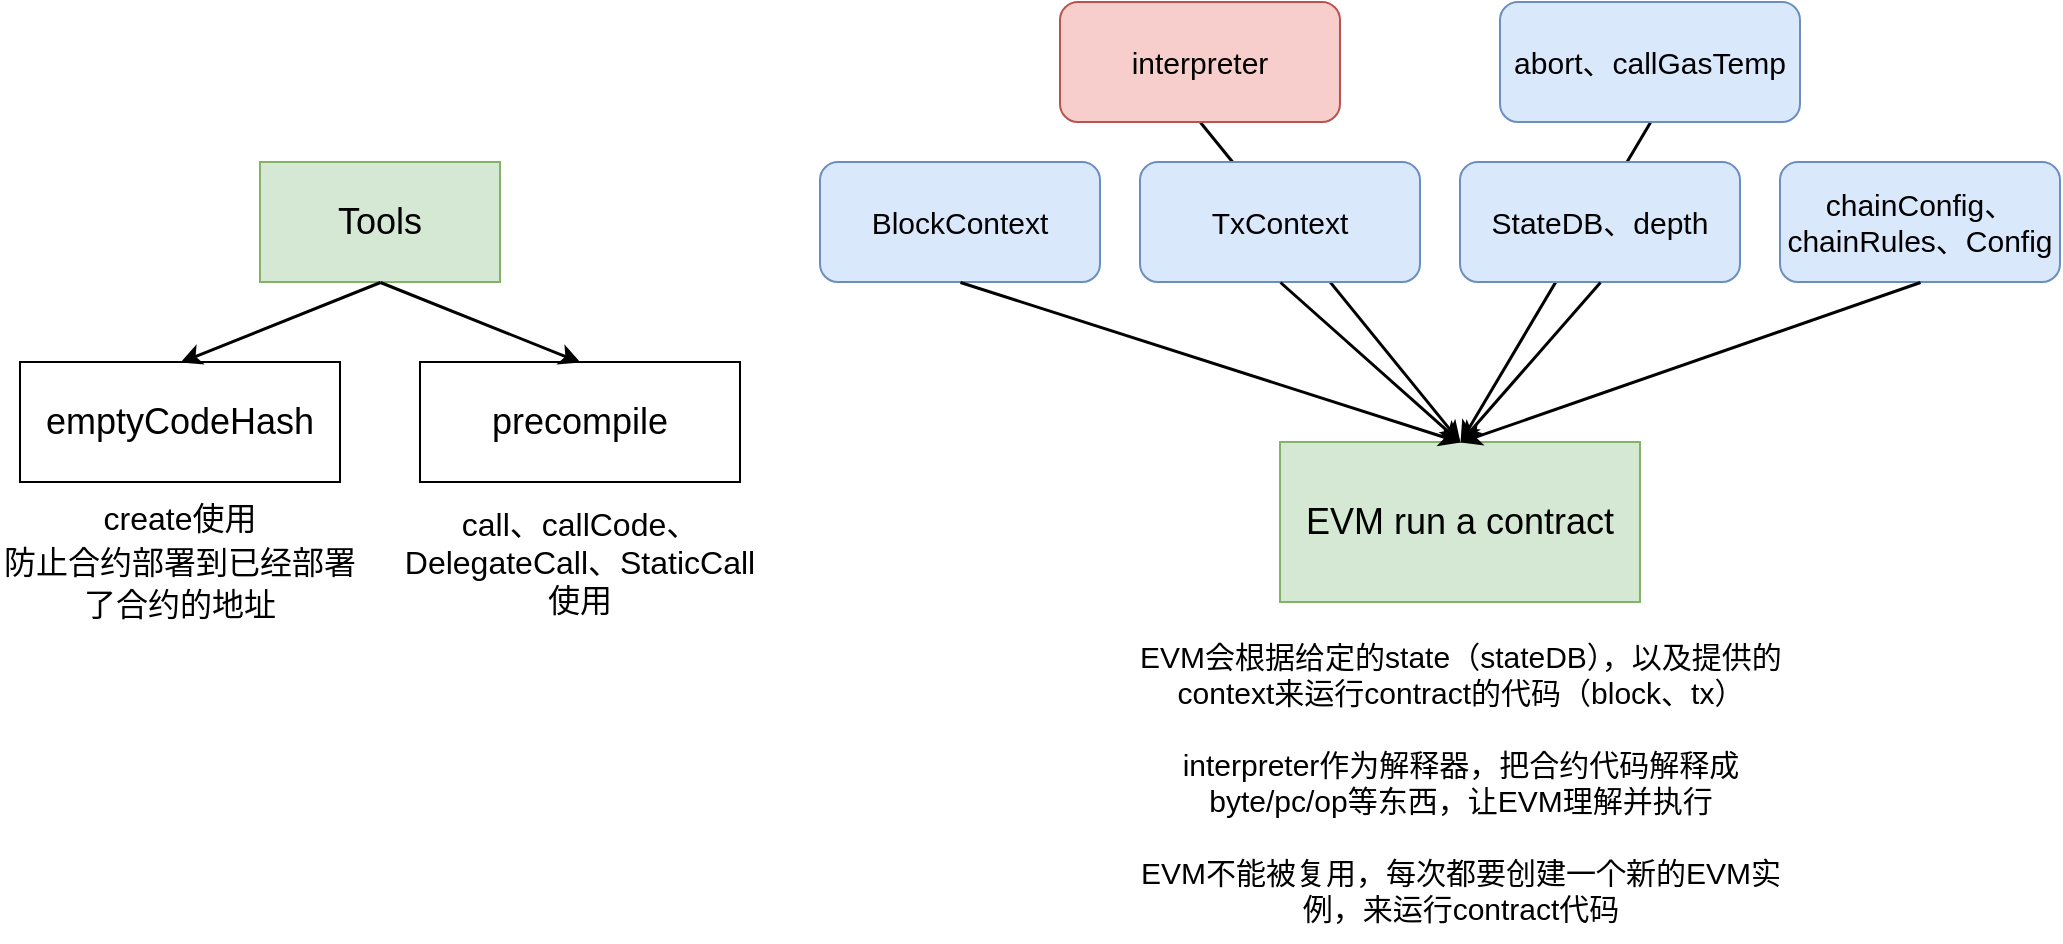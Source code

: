 <mxfile version="20.1.1" type="github">
  <diagram id="n5umFkQqmq_fH0kpe_gc" name="Page-1">
    <mxGraphModel dx="1868" dy="659" grid="1" gridSize="10" guides="1" tooltips="1" connect="1" arrows="1" fold="1" page="1" pageScale="1" pageWidth="850" pageHeight="1100" math="0" shadow="0">
      <root>
        <mxCell id="0" />
        <mxCell id="1" parent="0" />
        <mxCell id="0N5lO8uYQMU0V-dwggI0-20" value="" style="endArrow=classic;html=1;rounded=0;fontSize=15;strokeWidth=1.5;exitX=0.5;exitY=1;exitDx=0;exitDy=0;entryX=0.5;entryY=0;entryDx=0;entryDy=0;" edge="1" parent="1" source="0N5lO8uYQMU0V-dwggI0-17" target="0N5lO8uYQMU0V-dwggI0-1">
          <mxGeometry width="50" height="50" relative="1" as="geometry">
            <mxPoint x="680" y="250" as="sourcePoint" />
            <mxPoint x="610" y="330" as="targetPoint" />
          </mxGeometry>
        </mxCell>
        <mxCell id="0N5lO8uYQMU0V-dwggI0-21" value="" style="endArrow=classic;html=1;rounded=0;fontSize=15;strokeWidth=1.5;exitX=0.5;exitY=1;exitDx=0;exitDy=0;" edge="1" parent="1" source="0N5lO8uYQMU0V-dwggI0-16">
          <mxGeometry width="50" height="50" relative="1" as="geometry">
            <mxPoint x="700" y="170" as="sourcePoint" />
            <mxPoint x="600" y="320" as="targetPoint" />
          </mxGeometry>
        </mxCell>
        <mxCell id="0N5lO8uYQMU0V-dwggI0-1" value="&lt;font style=&quot;font-size: 18px;&quot;&gt;EVM run a contract&lt;/font&gt;" style="rounded=0;whiteSpace=wrap;html=1;fillColor=#d5e8d4;strokeColor=#82b366;" vertex="1" parent="1">
          <mxGeometry x="510" y="320" width="180" height="80" as="geometry" />
        </mxCell>
        <mxCell id="0N5lO8uYQMU0V-dwggI0-2" value="&lt;font style=&quot;font-size: 15px;&quot;&gt;BlockContext&lt;/font&gt;" style="rounded=1;whiteSpace=wrap;html=1;fillColor=#dae8fc;strokeColor=#6c8ebf;" vertex="1" parent="1">
          <mxGeometry x="280" y="180" width="140" height="60" as="geometry" />
        </mxCell>
        <mxCell id="0N5lO8uYQMU0V-dwggI0-3" value="&lt;font style=&quot;font-size: 15px;&quot;&gt;TxContext&lt;/font&gt;" style="rounded=1;whiteSpace=wrap;html=1;fillColor=#dae8fc;strokeColor=#6c8ebf;" vertex="1" parent="1">
          <mxGeometry x="440" y="180" width="140" height="60" as="geometry" />
        </mxCell>
        <mxCell id="0N5lO8uYQMU0V-dwggI0-4" value="" style="endArrow=classic;html=1;rounded=0;fontSize=18;strokeWidth=1.5;exitX=0.5;exitY=1;exitDx=0;exitDy=0;entryX=0.5;entryY=0;entryDx=0;entryDy=0;" edge="1" parent="1" source="0N5lO8uYQMU0V-dwggI0-2" target="0N5lO8uYQMU0V-dwggI0-1">
          <mxGeometry width="50" height="50" relative="1" as="geometry">
            <mxPoint x="400" y="340" as="sourcePoint" />
            <mxPoint x="450" y="290" as="targetPoint" />
          </mxGeometry>
        </mxCell>
        <mxCell id="0N5lO8uYQMU0V-dwggI0-5" value="" style="endArrow=classic;html=1;rounded=0;fontSize=18;strokeWidth=1.5;exitX=0.5;exitY=1;exitDx=0;exitDy=0;entryX=0.5;entryY=0;entryDx=0;entryDy=0;" edge="1" parent="1" source="0N5lO8uYQMU0V-dwggI0-3" target="0N5lO8uYQMU0V-dwggI0-1">
          <mxGeometry width="50" height="50" relative="1" as="geometry">
            <mxPoint x="290" y="250" as="sourcePoint" />
            <mxPoint x="410" y="330" as="targetPoint" />
          </mxGeometry>
        </mxCell>
        <mxCell id="0N5lO8uYQMU0V-dwggI0-6" value="Tools" style="rounded=0;whiteSpace=wrap;html=1;fontSize=18;fillColor=#d5e8d4;strokeColor=#82b366;" vertex="1" parent="1">
          <mxGeometry y="180" width="120" height="60" as="geometry" />
        </mxCell>
        <mxCell id="0N5lO8uYQMU0V-dwggI0-7" value="emptyCodeHash" style="rounded=0;whiteSpace=wrap;html=1;fontSize=18;" vertex="1" parent="1">
          <mxGeometry x="-120" y="280" width="160" height="60" as="geometry" />
        </mxCell>
        <mxCell id="0N5lO8uYQMU0V-dwggI0-8" value="precompile" style="rounded=0;whiteSpace=wrap;html=1;fontSize=18;" vertex="1" parent="1">
          <mxGeometry x="80" y="280" width="160" height="60" as="geometry" />
        </mxCell>
        <mxCell id="0N5lO8uYQMU0V-dwggI0-9" value="" style="endArrow=classic;html=1;rounded=0;fontSize=18;strokeWidth=1.5;exitX=0.5;exitY=1;exitDx=0;exitDy=0;entryX=0.5;entryY=0;entryDx=0;entryDy=0;" edge="1" parent="1" source="0N5lO8uYQMU0V-dwggI0-6" target="0N5lO8uYQMU0V-dwggI0-7">
          <mxGeometry width="50" height="50" relative="1" as="geometry">
            <mxPoint x="310" y="410" as="sourcePoint" />
            <mxPoint x="360" y="360" as="targetPoint" />
          </mxGeometry>
        </mxCell>
        <mxCell id="0N5lO8uYQMU0V-dwggI0-10" value="" style="endArrow=classic;html=1;rounded=0;fontSize=18;strokeWidth=1.5;exitX=0.5;exitY=1;exitDx=0;exitDy=0;entryX=0.5;entryY=0;entryDx=0;entryDy=0;" edge="1" parent="1" source="0N5lO8uYQMU0V-dwggI0-6" target="0N5lO8uYQMU0V-dwggI0-8">
          <mxGeometry width="50" height="50" relative="1" as="geometry">
            <mxPoint x="70" y="250" as="sourcePoint" />
            <mxPoint x="-30" y="290" as="targetPoint" />
          </mxGeometry>
        </mxCell>
        <mxCell id="0N5lO8uYQMU0V-dwggI0-11" value="&lt;font style=&quot;font-size: 16px;&quot;&gt;create使用&lt;br&gt;防止合约部署到已经部署了合约的地址&lt;/font&gt;" style="text;html=1;strokeColor=none;fillColor=none;align=center;verticalAlign=middle;whiteSpace=wrap;rounded=0;fontSize=18;" vertex="1" parent="1">
          <mxGeometry x="-130" y="350" width="180" height="60" as="geometry" />
        </mxCell>
        <mxCell id="0N5lO8uYQMU0V-dwggI0-12" value="call、callCode、DelegateCall、StaticCall使用" style="text;html=1;strokeColor=none;fillColor=none;align=center;verticalAlign=middle;whiteSpace=wrap;rounded=0;fontSize=16;" vertex="1" parent="1">
          <mxGeometry x="65" y="345" width="190" height="70" as="geometry" />
        </mxCell>
        <mxCell id="0N5lO8uYQMU0V-dwggI0-14" value="&lt;font style=&quot;font-size: 15px;&quot;&gt;StateDB、depth&lt;/font&gt;" style="rounded=1;whiteSpace=wrap;html=1;fillColor=#dae8fc;strokeColor=#6c8ebf;" vertex="1" parent="1">
          <mxGeometry x="600" y="180" width="140" height="60" as="geometry" />
        </mxCell>
        <mxCell id="0N5lO8uYQMU0V-dwggI0-15" value="&lt;font style=&quot;font-size: 15px;&quot;&gt;chainConfig、chainRules、Config&lt;/font&gt;" style="rounded=1;whiteSpace=wrap;html=1;fillColor=#dae8fc;strokeColor=#6c8ebf;" vertex="1" parent="1">
          <mxGeometry x="760" y="180" width="140" height="60" as="geometry" />
        </mxCell>
        <mxCell id="0N5lO8uYQMU0V-dwggI0-16" value="&lt;font style=&quot;font-size: 15px;&quot;&gt;interpreter&lt;/font&gt;" style="rounded=1;whiteSpace=wrap;html=1;fillColor=#f8cecc;strokeColor=#b85450;" vertex="1" parent="1">
          <mxGeometry x="400" y="100" width="140" height="60" as="geometry" />
        </mxCell>
        <mxCell id="0N5lO8uYQMU0V-dwggI0-17" value="&lt;font style=&quot;font-size: 15px;&quot;&gt;abort、callGasTemp&lt;/font&gt;" style="rounded=1;whiteSpace=wrap;html=1;fillColor=#dae8fc;strokeColor=#6c8ebf;" vertex="1" parent="1">
          <mxGeometry x="620" y="100" width="150" height="60" as="geometry" />
        </mxCell>
        <mxCell id="0N5lO8uYQMU0V-dwggI0-18" value="" style="endArrow=classic;html=1;rounded=0;fontSize=15;strokeWidth=1.5;exitX=0.5;exitY=1;exitDx=0;exitDy=0;entryX=0.5;entryY=0;entryDx=0;entryDy=0;" edge="1" parent="1" source="0N5lO8uYQMU0V-dwggI0-14" target="0N5lO8uYQMU0V-dwggI0-1">
          <mxGeometry width="50" height="50" relative="1" as="geometry">
            <mxPoint x="610" y="310" as="sourcePoint" />
            <mxPoint x="660" y="260" as="targetPoint" />
          </mxGeometry>
        </mxCell>
        <mxCell id="0N5lO8uYQMU0V-dwggI0-19" value="" style="endArrow=classic;html=1;rounded=0;fontSize=15;strokeWidth=1.5;exitX=0.5;exitY=1;exitDx=0;exitDy=0;entryX=0.5;entryY=0;entryDx=0;entryDy=0;" edge="1" parent="1" source="0N5lO8uYQMU0V-dwggI0-15" target="0N5lO8uYQMU0V-dwggI0-1">
          <mxGeometry width="50" height="50" relative="1" as="geometry">
            <mxPoint x="680" y="250" as="sourcePoint" />
            <mxPoint x="610" y="330" as="targetPoint" />
          </mxGeometry>
        </mxCell>
        <mxCell id="0N5lO8uYQMU0V-dwggI0-22" value="EVM会根据给定的state（stateDB），以及提供的context来运行contract的代码（block、tx）&lt;br&gt;&lt;br&gt;interpreter作为解释器，把合约代码解释成byte/pc/op等东西，让EVM理解并执行&lt;br&gt;&lt;br&gt;EVM不能被复用，每次都要创建一个新的EVM实例，来运行contract代码" style="text;html=1;strokeColor=none;fillColor=none;align=center;verticalAlign=middle;whiteSpace=wrap;rounded=0;fontSize=15;" vertex="1" parent="1">
          <mxGeometry x="428.75" y="410" width="342.5" height="160" as="geometry" />
        </mxCell>
      </root>
    </mxGraphModel>
  </diagram>
</mxfile>
